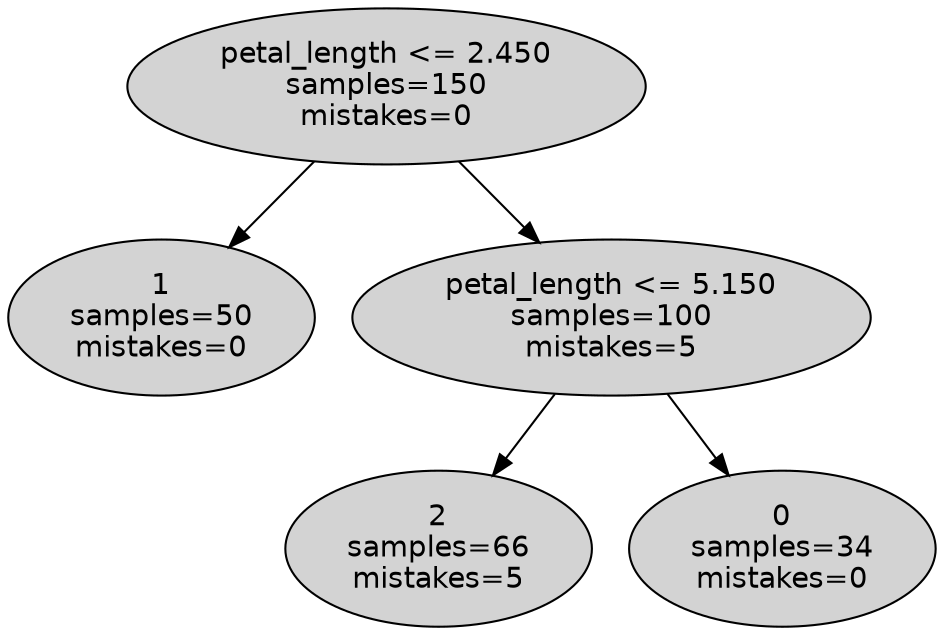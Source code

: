 digraph ClusteringTree {
node [shape=ellipse, style=filled, fillcolor=lightgrey, fontname=Helvetica];
n_0 [label="petal_length <= 2.450\nsamples=150\nmistakes=0"];
n_1 [label="1\nsamples=50\nmistakes=0"];
n_2 [label="petal_length <= 5.150\nsamples=100\nmistakes=5"];
n_3 [label="2\nsamples=66\nmistakes=5"];
n_4 [label="0\nsamples=34\nmistakes=0"];
n_0 -> n_1;
n_0 -> n_2;
n_2 -> n_3;
n_2 -> n_4;
}

